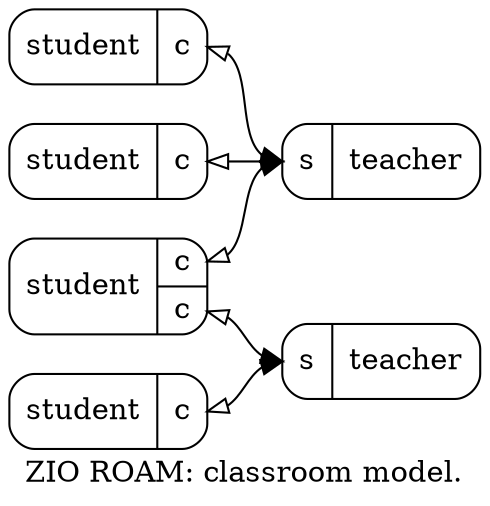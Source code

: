 digraph rpcsockets {
        rankdir=LR
        node[shape=Mrecord]
        call0[label="{student|{<c>c}}"]
        call1[label="{student|{<c>c}}"]
        call2[label="{student|{<c>c|<c2>c}}"]
        call3[label="{student|{<c>c}}"]

        oper0[label="{<s>s|teacher}"]
        oper1[label="{<s>s|teacher}"]

        {rank=same; call0; call1; call2}
        {rank=same; oper0; oper1}

        edge[dir=both,arrowtail="o"]
        call0:c->oper0:s
        call1:c->oper0:s
        call2:c->oper0:s
        call2:c2->oper1:s
        call3:c->oper1:s

        label="ZIO ROAM: classroom model."
        
}
